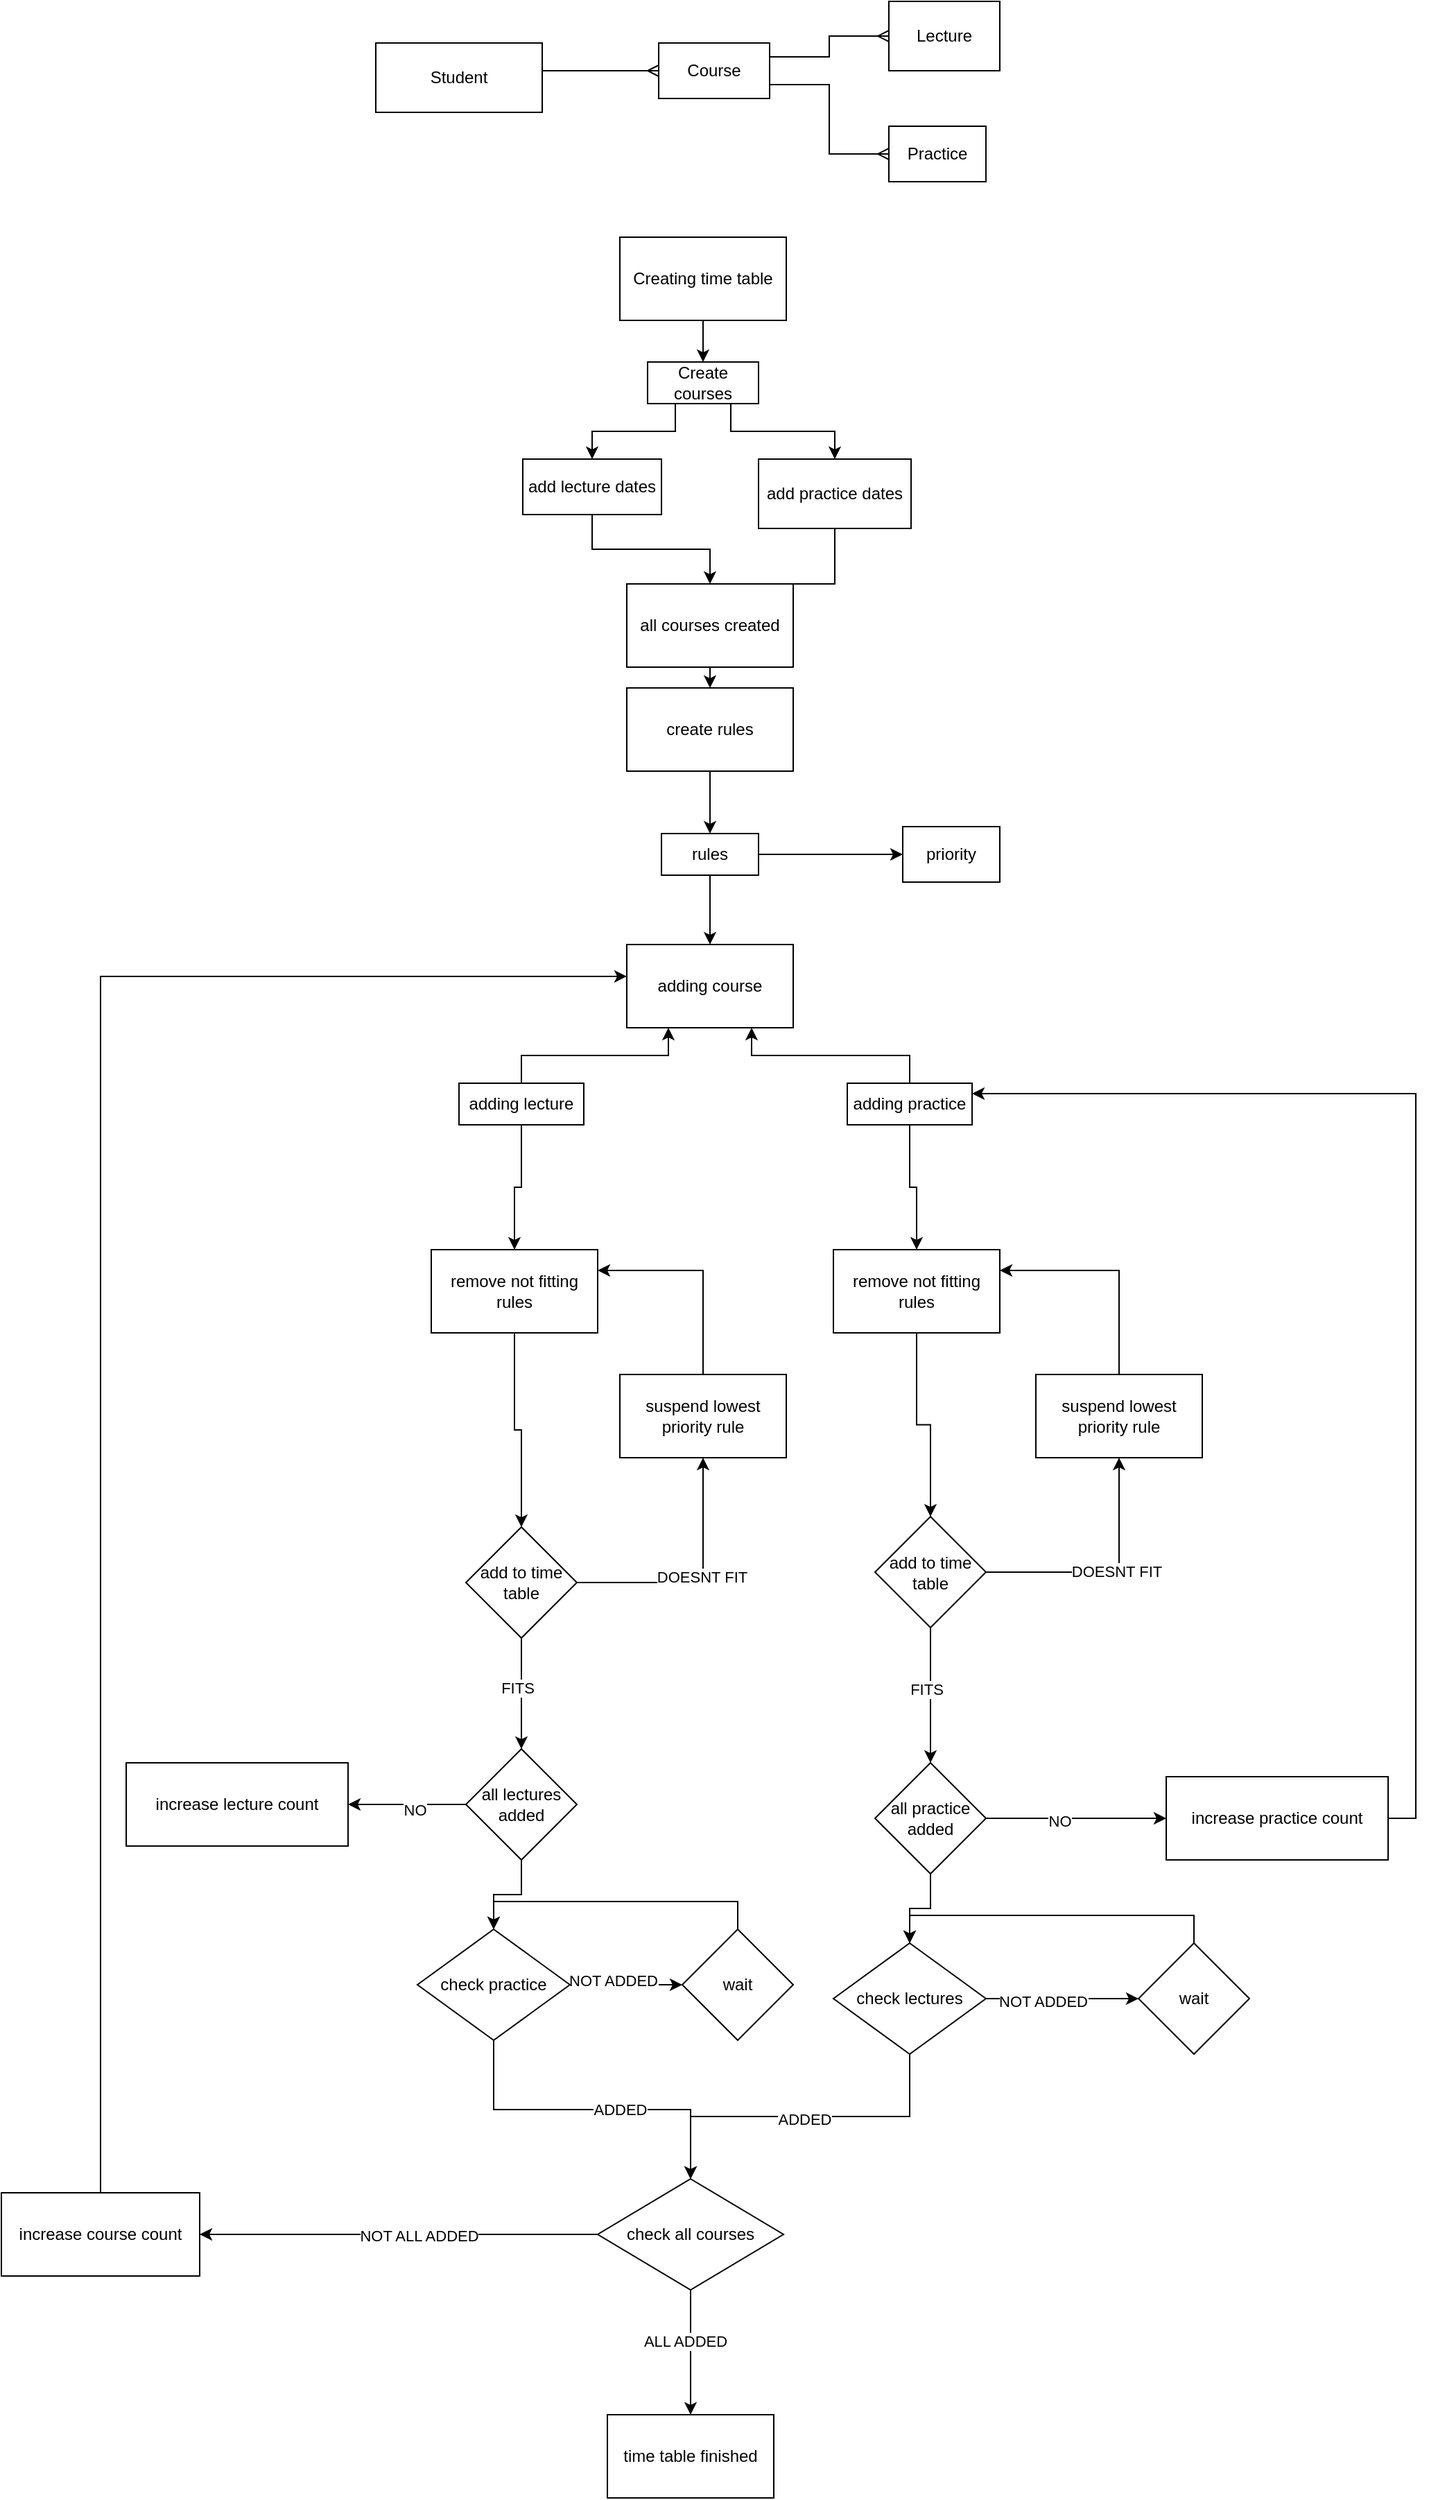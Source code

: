 <mxfile version="24.0.2" type="github">
  <diagram name="Page-1" id="MUCW26529rn52MAqk1Qs">
    <mxGraphModel dx="2261" dy="858" grid="1" gridSize="10" guides="1" tooltips="1" connect="1" arrows="1" fold="1" page="1" pageScale="1" pageWidth="827" pageHeight="1169" math="0" shadow="0">
      <root>
        <mxCell id="0" />
        <mxCell id="1" parent="0" />
        <mxCell id="UqnTuX9J4pZdpapWi_6r-5" style="edgeStyle=orthogonalEdgeStyle;rounded=0;orthogonalLoop=1;jettySize=auto;html=1;exitX=1;exitY=0.5;exitDx=0;exitDy=0;entryX=0;entryY=0.5;entryDx=0;entryDy=0;endArrow=ERmany;endFill=0;flowAnimation=0;" parent="1" source="UqnTuX9J4pZdpapWi_6r-1" target="UqnTuX9J4pZdpapWi_6r-3" edge="1">
          <mxGeometry relative="1" as="geometry">
            <mxPoint x="370" y="115" as="targetPoint" />
            <Array as="points">
              <mxPoint x="230" y="115" />
              <mxPoint x="230" y="110" />
            </Array>
          </mxGeometry>
        </mxCell>
        <mxCell id="UqnTuX9J4pZdpapWi_6r-7" value="&lt;div&gt;&lt;br&gt;&lt;/div&gt;&lt;div&gt;&lt;br&gt;&lt;/div&gt;" style="edgeLabel;html=1;align=center;verticalAlign=middle;resizable=0;points=[];" parent="UqnTuX9J4pZdpapWi_6r-5" vertex="1" connectable="0">
          <mxGeometry x="0.113" y="-1" relative="1" as="geometry">
            <mxPoint as="offset" />
          </mxGeometry>
        </mxCell>
        <mxCell id="UqnTuX9J4pZdpapWi_6r-1" value="Student" style="rounded=0;whiteSpace=wrap;html=1;" parent="1" vertex="1">
          <mxGeometry x="120" y="90" width="120" height="50" as="geometry" />
        </mxCell>
        <mxCell id="Rm8hIvilPhOO6_O1WnGj-2" style="edgeStyle=orthogonalEdgeStyle;rounded=0;orthogonalLoop=1;jettySize=auto;html=1;exitX=1;exitY=0.25;exitDx=0;exitDy=0;entryX=0;entryY=0.5;entryDx=0;entryDy=0;endArrow=ERmany;endFill=0;" parent="1" source="UqnTuX9J4pZdpapWi_6r-3" target="Rm8hIvilPhOO6_O1WnGj-1" edge="1">
          <mxGeometry relative="1" as="geometry" />
        </mxCell>
        <mxCell id="Rm8hIvilPhOO6_O1WnGj-5" style="edgeStyle=orthogonalEdgeStyle;rounded=0;orthogonalLoop=1;jettySize=auto;html=1;exitX=1;exitY=0.75;exitDx=0;exitDy=0;entryX=0;entryY=0.5;entryDx=0;entryDy=0;endArrow=ERmany;endFill=0;" parent="1" source="UqnTuX9J4pZdpapWi_6r-3" target="Rm8hIvilPhOO6_O1WnGj-3" edge="1">
          <mxGeometry relative="1" as="geometry" />
        </mxCell>
        <mxCell id="UqnTuX9J4pZdpapWi_6r-3" value="Course" style="rounded=0;whiteSpace=wrap;html=1;" parent="1" vertex="1">
          <mxGeometry x="324" y="90" width="80" height="40" as="geometry" />
        </mxCell>
        <mxCell id="Rm8hIvilPhOO6_O1WnGj-1" value="Lecture" style="rounded=0;whiteSpace=wrap;html=1;" parent="1" vertex="1">
          <mxGeometry x="490" y="60" width="80" height="50" as="geometry" />
        </mxCell>
        <mxCell id="Rm8hIvilPhOO6_O1WnGj-3" value="Practice" style="rounded=0;whiteSpace=wrap;html=1;" parent="1" vertex="1">
          <mxGeometry x="490" y="150" width="70" height="40" as="geometry" />
        </mxCell>
        <mxCell id="Rm8hIvilPhOO6_O1WnGj-12" style="edgeStyle=orthogonalEdgeStyle;rounded=0;orthogonalLoop=1;jettySize=auto;html=1;exitX=0.5;exitY=1;exitDx=0;exitDy=0;entryX=0.5;entryY=0;entryDx=0;entryDy=0;" parent="1" source="Rm8hIvilPhOO6_O1WnGj-10" target="Rm8hIvilPhOO6_O1WnGj-11" edge="1">
          <mxGeometry relative="1" as="geometry" />
        </mxCell>
        <mxCell id="Rm8hIvilPhOO6_O1WnGj-10" value="Creating time table" style="rounded=0;whiteSpace=wrap;html=1;" parent="1" vertex="1">
          <mxGeometry x="296" y="230" width="120" height="60" as="geometry" />
        </mxCell>
        <mxCell id="Rm8hIvilPhOO6_O1WnGj-14" style="edgeStyle=orthogonalEdgeStyle;rounded=0;orthogonalLoop=1;jettySize=auto;html=1;exitX=0.25;exitY=1;exitDx=0;exitDy=0;" parent="1" source="Rm8hIvilPhOO6_O1WnGj-11" target="Rm8hIvilPhOO6_O1WnGj-13" edge="1">
          <mxGeometry relative="1" as="geometry" />
        </mxCell>
        <mxCell id="Rm8hIvilPhOO6_O1WnGj-16" style="edgeStyle=orthogonalEdgeStyle;rounded=0;orthogonalLoop=1;jettySize=auto;html=1;exitX=0.75;exitY=1;exitDx=0;exitDy=0;" parent="1" source="Rm8hIvilPhOO6_O1WnGj-11" target="Rm8hIvilPhOO6_O1WnGj-15" edge="1">
          <mxGeometry relative="1" as="geometry" />
        </mxCell>
        <mxCell id="Rm8hIvilPhOO6_O1WnGj-11" value="Create courses" style="rounded=0;whiteSpace=wrap;html=1;" parent="1" vertex="1">
          <mxGeometry x="316" y="320" width="80" height="30" as="geometry" />
        </mxCell>
        <mxCell id="Rm8hIvilPhOO6_O1WnGj-18" style="edgeStyle=orthogonalEdgeStyle;rounded=0;orthogonalLoop=1;jettySize=auto;html=1;exitX=0.5;exitY=1;exitDx=0;exitDy=0;entryX=0.5;entryY=0;entryDx=0;entryDy=0;" parent="1" source="Rm8hIvilPhOO6_O1WnGj-13" target="Rm8hIvilPhOO6_O1WnGj-17" edge="1">
          <mxGeometry relative="1" as="geometry" />
        </mxCell>
        <mxCell id="Rm8hIvilPhOO6_O1WnGj-13" value="add lecture dates" style="rounded=0;whiteSpace=wrap;html=1;" parent="1" vertex="1">
          <mxGeometry x="226" y="390" width="100" height="40" as="geometry" />
        </mxCell>
        <mxCell id="Rm8hIvilPhOO6_O1WnGj-19" style="edgeStyle=orthogonalEdgeStyle;rounded=0;orthogonalLoop=1;jettySize=auto;html=1;exitX=0.5;exitY=1;exitDx=0;exitDy=0;" parent="1" source="Rm8hIvilPhOO6_O1WnGj-15" edge="1">
          <mxGeometry relative="1" as="geometry">
            <mxPoint x="366" y="520" as="targetPoint" />
          </mxGeometry>
        </mxCell>
        <mxCell id="Rm8hIvilPhOO6_O1WnGj-15" value="add practice dates" style="rounded=0;whiteSpace=wrap;html=1;" parent="1" vertex="1">
          <mxGeometry x="396" y="390" width="110" height="50" as="geometry" />
        </mxCell>
        <mxCell id="Rm8hIvilPhOO6_O1WnGj-22" style="edgeStyle=orthogonalEdgeStyle;rounded=0;orthogonalLoop=1;jettySize=auto;html=1;exitX=0.5;exitY=1;exitDx=0;exitDy=0;entryX=0.5;entryY=0;entryDx=0;entryDy=0;" parent="1" source="Rm8hIvilPhOO6_O1WnGj-17" target="Rm8hIvilPhOO6_O1WnGj-20" edge="1">
          <mxGeometry relative="1" as="geometry" />
        </mxCell>
        <mxCell id="Rm8hIvilPhOO6_O1WnGj-17" value="&lt;div&gt;all courses created&lt;/div&gt;" style="rounded=0;whiteSpace=wrap;html=1;" parent="1" vertex="1">
          <mxGeometry x="301" y="480" width="120" height="60" as="geometry" />
        </mxCell>
        <mxCell id="Rm8hIvilPhOO6_O1WnGj-26" style="edgeStyle=orthogonalEdgeStyle;rounded=0;orthogonalLoop=1;jettySize=auto;html=1;exitX=0.5;exitY=1;exitDx=0;exitDy=0;entryX=0.5;entryY=0;entryDx=0;entryDy=0;" parent="1" source="Rm8hIvilPhOO6_O1WnGj-20" target="Rm8hIvilPhOO6_O1WnGj-23" edge="1">
          <mxGeometry relative="1" as="geometry" />
        </mxCell>
        <mxCell id="Rm8hIvilPhOO6_O1WnGj-20" value="create rules" style="rounded=0;whiteSpace=wrap;html=1;" parent="1" vertex="1">
          <mxGeometry x="301" y="555" width="120" height="60" as="geometry" />
        </mxCell>
        <mxCell id="Rm8hIvilPhOO6_O1WnGj-25" style="edgeStyle=orthogonalEdgeStyle;rounded=0;orthogonalLoop=1;jettySize=auto;html=1;exitX=1;exitY=0.5;exitDx=0;exitDy=0;entryX=0;entryY=0.5;entryDx=0;entryDy=0;" parent="1" source="Rm8hIvilPhOO6_O1WnGj-23" target="Rm8hIvilPhOO6_O1WnGj-24" edge="1">
          <mxGeometry relative="1" as="geometry" />
        </mxCell>
        <mxCell id="Rm8hIvilPhOO6_O1WnGj-28" style="edgeStyle=orthogonalEdgeStyle;rounded=0;orthogonalLoop=1;jettySize=auto;html=1;exitX=0.5;exitY=1;exitDx=0;exitDy=0;entryX=0.5;entryY=0;entryDx=0;entryDy=0;" parent="1" source="Rm8hIvilPhOO6_O1WnGj-23" target="Rm8hIvilPhOO6_O1WnGj-27" edge="1">
          <mxGeometry relative="1" as="geometry" />
        </mxCell>
        <mxCell id="Rm8hIvilPhOO6_O1WnGj-23" value="rules" style="rounded=0;whiteSpace=wrap;html=1;" parent="1" vertex="1">
          <mxGeometry x="326" y="660" width="70" height="30" as="geometry" />
        </mxCell>
        <mxCell id="Rm8hIvilPhOO6_O1WnGj-24" value="priority" style="rounded=0;whiteSpace=wrap;html=1;" parent="1" vertex="1">
          <mxGeometry x="500" y="655" width="70" height="40" as="geometry" />
        </mxCell>
        <mxCell id="Rm8hIvilPhOO6_O1WnGj-27" value="adding course" style="rounded=0;whiteSpace=wrap;html=1;" parent="1" vertex="1">
          <mxGeometry x="301" y="740" width="120" height="60" as="geometry" />
        </mxCell>
        <mxCell id="HlqSMHGSSu9XKpvqxpK_-2" style="edgeStyle=orthogonalEdgeStyle;rounded=0;orthogonalLoop=1;jettySize=auto;html=1;exitX=0.5;exitY=0;exitDx=0;exitDy=0;entryX=0.25;entryY=1;entryDx=0;entryDy=0;" edge="1" parent="1" source="HlqSMHGSSu9XKpvqxpK_-1" target="Rm8hIvilPhOO6_O1WnGj-27">
          <mxGeometry relative="1" as="geometry" />
        </mxCell>
        <mxCell id="HlqSMHGSSu9XKpvqxpK_-1" value="adding lecture" style="rounded=0;whiteSpace=wrap;html=1;" vertex="1" parent="1">
          <mxGeometry x="180" y="840" width="90" height="30" as="geometry" />
        </mxCell>
        <mxCell id="HlqSMHGSSu9XKpvqxpK_-4" style="edgeStyle=orthogonalEdgeStyle;rounded=0;orthogonalLoop=1;jettySize=auto;html=1;exitX=0.5;exitY=0;exitDx=0;exitDy=0;entryX=0.75;entryY=1;entryDx=0;entryDy=0;" edge="1" parent="1" source="HlqSMHGSSu9XKpvqxpK_-3" target="Rm8hIvilPhOO6_O1WnGj-27">
          <mxGeometry relative="1" as="geometry" />
        </mxCell>
        <mxCell id="HlqSMHGSSu9XKpvqxpK_-3" value="adding practice" style="rounded=0;whiteSpace=wrap;html=1;" vertex="1" parent="1">
          <mxGeometry x="460" y="840" width="90" height="30" as="geometry" />
        </mxCell>
        <mxCell id="HlqSMHGSSu9XKpvqxpK_-31" value="" style="edgeStyle=orthogonalEdgeStyle;rounded=0;orthogonalLoop=1;jettySize=auto;html=1;exitX=0.5;exitY=1;exitDx=0;exitDy=0;" edge="1" parent="1" source="HlqSMHGSSu9XKpvqxpK_-1" target="HlqSMHGSSu9XKpvqxpK_-30">
          <mxGeometry relative="1" as="geometry">
            <mxPoint x="225" y="995" as="sourcePoint" />
          </mxGeometry>
        </mxCell>
        <mxCell id="HlqSMHGSSu9XKpvqxpK_-33" value="" style="edgeStyle=orthogonalEdgeStyle;rounded=0;orthogonalLoop=1;jettySize=auto;html=1;" edge="1" parent="1" source="HlqSMHGSSu9XKpvqxpK_-30" target="HlqSMHGSSu9XKpvqxpK_-32">
          <mxGeometry relative="1" as="geometry" />
        </mxCell>
        <mxCell id="HlqSMHGSSu9XKpvqxpK_-30" value="remove not fitting rules" style="whiteSpace=wrap;html=1;rounded=0;" vertex="1" parent="1">
          <mxGeometry x="160" y="960" width="120" height="60" as="geometry" />
        </mxCell>
        <mxCell id="HlqSMHGSSu9XKpvqxpK_-39" value="" style="edgeStyle=orthogonalEdgeStyle;rounded=0;orthogonalLoop=1;jettySize=auto;html=1;" edge="1" parent="1" source="HlqSMHGSSu9XKpvqxpK_-32" target="HlqSMHGSSu9XKpvqxpK_-38">
          <mxGeometry relative="1" as="geometry" />
        </mxCell>
        <mxCell id="HlqSMHGSSu9XKpvqxpK_-50" value="FITS" style="edgeLabel;html=1;align=center;verticalAlign=middle;resizable=0;points=[];" vertex="1" connectable="0" parent="HlqSMHGSSu9XKpvqxpK_-39">
          <mxGeometry x="-0.1" y="-3" relative="1" as="geometry">
            <mxPoint as="offset" />
          </mxGeometry>
        </mxCell>
        <mxCell id="HlqSMHGSSu9XKpvqxpK_-52" value="" style="edgeStyle=orthogonalEdgeStyle;rounded=0;orthogonalLoop=1;jettySize=auto;html=1;" edge="1" parent="1" source="HlqSMHGSSu9XKpvqxpK_-32" target="HlqSMHGSSu9XKpvqxpK_-51">
          <mxGeometry relative="1" as="geometry" />
        </mxCell>
        <mxCell id="HlqSMHGSSu9XKpvqxpK_-53" value="DOESNT FIT" style="edgeLabel;html=1;align=center;verticalAlign=middle;resizable=0;points=[];" vertex="1" connectable="0" parent="HlqSMHGSSu9XKpvqxpK_-52">
          <mxGeometry x="0.053" y="1" relative="1" as="geometry">
            <mxPoint as="offset" />
          </mxGeometry>
        </mxCell>
        <mxCell id="HlqSMHGSSu9XKpvqxpK_-32" value="add to time table" style="rhombus;whiteSpace=wrap;html=1;rounded=0;" vertex="1" parent="1">
          <mxGeometry x="185" y="1160" width="80" height="80" as="geometry" />
        </mxCell>
        <mxCell id="HlqSMHGSSu9XKpvqxpK_-41" value="" style="edgeStyle=orthogonalEdgeStyle;rounded=0;orthogonalLoop=1;jettySize=auto;html=1;" edge="1" parent="1" source="HlqSMHGSSu9XKpvqxpK_-38" target="HlqSMHGSSu9XKpvqxpK_-40">
          <mxGeometry relative="1" as="geometry" />
        </mxCell>
        <mxCell id="HlqSMHGSSu9XKpvqxpK_-42" value="NO" style="edgeLabel;html=1;align=center;verticalAlign=middle;resizable=0;points=[];" vertex="1" connectable="0" parent="HlqSMHGSSu9XKpvqxpK_-41">
          <mxGeometry x="-0.133" y="4" relative="1" as="geometry">
            <mxPoint as="offset" />
          </mxGeometry>
        </mxCell>
        <mxCell id="HlqSMHGSSu9XKpvqxpK_-79" style="edgeStyle=orthogonalEdgeStyle;rounded=0;orthogonalLoop=1;jettySize=auto;html=1;exitX=0.5;exitY=1;exitDx=0;exitDy=0;entryX=0.5;entryY=0;entryDx=0;entryDy=0;" edge="1" parent="1" source="HlqSMHGSSu9XKpvqxpK_-38" target="HlqSMHGSSu9XKpvqxpK_-76">
          <mxGeometry relative="1" as="geometry" />
        </mxCell>
        <mxCell id="HlqSMHGSSu9XKpvqxpK_-38" value="all lectures added" style="rhombus;whiteSpace=wrap;html=1;rounded=0;" vertex="1" parent="1">
          <mxGeometry x="185" y="1320" width="80" height="80" as="geometry" />
        </mxCell>
        <mxCell id="HlqSMHGSSu9XKpvqxpK_-40" value="increase lecture count" style="whiteSpace=wrap;html=1;rounded=0;" vertex="1" parent="1">
          <mxGeometry x="-60" y="1330" width="160" height="60" as="geometry" />
        </mxCell>
        <mxCell id="HlqSMHGSSu9XKpvqxpK_-54" style="edgeStyle=orthogonalEdgeStyle;rounded=0;orthogonalLoop=1;jettySize=auto;html=1;exitX=0.5;exitY=0;exitDx=0;exitDy=0;entryX=1;entryY=0.25;entryDx=0;entryDy=0;" edge="1" parent="1" source="HlqSMHGSSu9XKpvqxpK_-51" target="HlqSMHGSSu9XKpvqxpK_-30">
          <mxGeometry relative="1" as="geometry" />
        </mxCell>
        <mxCell id="HlqSMHGSSu9XKpvqxpK_-51" value="suspend lowest priority rule" style="whiteSpace=wrap;html=1;rounded=0;" vertex="1" parent="1">
          <mxGeometry x="296" y="1050" width="120" height="60" as="geometry" />
        </mxCell>
        <mxCell id="HlqSMHGSSu9XKpvqxpK_-55" value="" style="edgeStyle=orthogonalEdgeStyle;rounded=0;orthogonalLoop=1;jettySize=auto;html=1;exitX=0.5;exitY=1;exitDx=0;exitDy=0;" edge="1" parent="1" source="HlqSMHGSSu9XKpvqxpK_-3" target="HlqSMHGSSu9XKpvqxpK_-58">
          <mxGeometry relative="1" as="geometry">
            <mxPoint x="520" y="987.5" as="sourcePoint" />
          </mxGeometry>
        </mxCell>
        <mxCell id="HlqSMHGSSu9XKpvqxpK_-57" value="" style="edgeStyle=orthogonalEdgeStyle;rounded=0;orthogonalLoop=1;jettySize=auto;html=1;" edge="1" parent="1" source="HlqSMHGSSu9XKpvqxpK_-58" target="HlqSMHGSSu9XKpvqxpK_-63">
          <mxGeometry relative="1" as="geometry" />
        </mxCell>
        <mxCell id="HlqSMHGSSu9XKpvqxpK_-58" value="remove not fitting rules" style="whiteSpace=wrap;html=1;rounded=0;" vertex="1" parent="1">
          <mxGeometry x="450" y="960" width="120" height="60" as="geometry" />
        </mxCell>
        <mxCell id="HlqSMHGSSu9XKpvqxpK_-59" value="" style="edgeStyle=orthogonalEdgeStyle;rounded=0;orthogonalLoop=1;jettySize=auto;html=1;entryX=0.5;entryY=0;entryDx=0;entryDy=0;" edge="1" parent="1" source="HlqSMHGSSu9XKpvqxpK_-63" target="HlqSMHGSSu9XKpvqxpK_-68">
          <mxGeometry relative="1" as="geometry">
            <mxPoint x="520" y="1312.5" as="targetPoint" />
          </mxGeometry>
        </mxCell>
        <mxCell id="HlqSMHGSSu9XKpvqxpK_-60" value="FITS" style="edgeLabel;html=1;align=center;verticalAlign=middle;resizable=0;points=[];" vertex="1" connectable="0" parent="HlqSMHGSSu9XKpvqxpK_-59">
          <mxGeometry x="-0.1" y="-3" relative="1" as="geometry">
            <mxPoint as="offset" />
          </mxGeometry>
        </mxCell>
        <mxCell id="HlqSMHGSSu9XKpvqxpK_-61" value="" style="edgeStyle=orthogonalEdgeStyle;rounded=0;orthogonalLoop=1;jettySize=auto;html=1;" edge="1" parent="1" source="HlqSMHGSSu9XKpvqxpK_-63" target="HlqSMHGSSu9XKpvqxpK_-65">
          <mxGeometry relative="1" as="geometry" />
        </mxCell>
        <mxCell id="HlqSMHGSSu9XKpvqxpK_-62" value="DOESNT FIT" style="edgeLabel;html=1;align=center;verticalAlign=middle;resizable=0;points=[];" vertex="1" connectable="0" parent="HlqSMHGSSu9XKpvqxpK_-61">
          <mxGeometry x="0.053" y="1" relative="1" as="geometry">
            <mxPoint as="offset" />
          </mxGeometry>
        </mxCell>
        <mxCell id="HlqSMHGSSu9XKpvqxpK_-63" value="add to time table" style="rhombus;whiteSpace=wrap;html=1;rounded=0;" vertex="1" parent="1">
          <mxGeometry x="480" y="1152.5" width="80" height="80" as="geometry" />
        </mxCell>
        <mxCell id="HlqSMHGSSu9XKpvqxpK_-64" style="edgeStyle=orthogonalEdgeStyle;rounded=0;orthogonalLoop=1;jettySize=auto;html=1;exitX=0.5;exitY=0;exitDx=0;exitDy=0;entryX=1;entryY=0.25;entryDx=0;entryDy=0;" edge="1" parent="1" source="HlqSMHGSSu9XKpvqxpK_-65" target="HlqSMHGSSu9XKpvqxpK_-58">
          <mxGeometry relative="1" as="geometry" />
        </mxCell>
        <mxCell id="HlqSMHGSSu9XKpvqxpK_-65" value="suspend lowest priority rule" style="whiteSpace=wrap;html=1;rounded=0;" vertex="1" parent="1">
          <mxGeometry x="596" y="1050" width="120" height="60" as="geometry" />
        </mxCell>
        <mxCell id="HlqSMHGSSu9XKpvqxpK_-71" style="edgeStyle=orthogonalEdgeStyle;rounded=0;orthogonalLoop=1;jettySize=auto;html=1;exitX=1;exitY=0.5;exitDx=0;exitDy=0;entryX=1;entryY=0.25;entryDx=0;entryDy=0;" edge="1" parent="1" source="HlqSMHGSSu9XKpvqxpK_-67" target="HlqSMHGSSu9XKpvqxpK_-3">
          <mxGeometry relative="1" as="geometry" />
        </mxCell>
        <mxCell id="HlqSMHGSSu9XKpvqxpK_-67" value="increase practice count" style="whiteSpace=wrap;html=1;rounded=0;" vertex="1" parent="1">
          <mxGeometry x="690" y="1340" width="160" height="60" as="geometry" />
        </mxCell>
        <mxCell id="HlqSMHGSSu9XKpvqxpK_-69" style="edgeStyle=orthogonalEdgeStyle;rounded=0;orthogonalLoop=1;jettySize=auto;html=1;exitX=1;exitY=0.5;exitDx=0;exitDy=0;entryX=0;entryY=0.5;entryDx=0;entryDy=0;" edge="1" parent="1" source="HlqSMHGSSu9XKpvqxpK_-68" target="HlqSMHGSSu9XKpvqxpK_-67">
          <mxGeometry relative="1" as="geometry" />
        </mxCell>
        <mxCell id="HlqSMHGSSu9XKpvqxpK_-70" value="NO" style="edgeLabel;html=1;align=center;verticalAlign=middle;resizable=0;points=[];" vertex="1" connectable="0" parent="HlqSMHGSSu9XKpvqxpK_-69">
          <mxGeometry x="-0.19" y="-2" relative="1" as="geometry">
            <mxPoint as="offset" />
          </mxGeometry>
        </mxCell>
        <mxCell id="HlqSMHGSSu9XKpvqxpK_-68" value="all practice added" style="rhombus;whiteSpace=wrap;html=1;rounded=0;" vertex="1" parent="1">
          <mxGeometry x="480" y="1330" width="80" height="80" as="geometry" />
        </mxCell>
        <mxCell id="HlqSMHGSSu9XKpvqxpK_-81" value="" style="edgeStyle=orthogonalEdgeStyle;rounded=0;orthogonalLoop=1;jettySize=auto;html=1;" edge="1" parent="1" source="HlqSMHGSSu9XKpvqxpK_-76" target="HlqSMHGSSu9XKpvqxpK_-80">
          <mxGeometry relative="1" as="geometry" />
        </mxCell>
        <mxCell id="HlqSMHGSSu9XKpvqxpK_-98" value="NOT ADDED" style="edgeLabel;html=1;align=center;verticalAlign=middle;resizable=0;points=[];" vertex="1" connectable="0" parent="HlqSMHGSSu9XKpvqxpK_-81">
          <mxGeometry x="-0.235" y="3" relative="1" as="geometry">
            <mxPoint as="offset" />
          </mxGeometry>
        </mxCell>
        <mxCell id="HlqSMHGSSu9XKpvqxpK_-100" style="edgeStyle=orthogonalEdgeStyle;rounded=0;orthogonalLoop=1;jettySize=auto;html=1;exitX=0.5;exitY=1;exitDx=0;exitDy=0;entryX=0.5;entryY=0;entryDx=0;entryDy=0;" edge="1" parent="1" source="HlqSMHGSSu9XKpvqxpK_-76" target="HlqSMHGSSu9XKpvqxpK_-92">
          <mxGeometry relative="1" as="geometry" />
        </mxCell>
        <mxCell id="HlqSMHGSSu9XKpvqxpK_-103" value="ADDED" style="edgeLabel;html=1;align=center;verticalAlign=middle;resizable=0;points=[];" vertex="1" connectable="0" parent="HlqSMHGSSu9XKpvqxpK_-100">
          <mxGeometry x="0.165" relative="1" as="geometry">
            <mxPoint as="offset" />
          </mxGeometry>
        </mxCell>
        <mxCell id="HlqSMHGSSu9XKpvqxpK_-76" value="check practice" style="rhombus;whiteSpace=wrap;html=1;" vertex="1" parent="1">
          <mxGeometry x="150" y="1450" width="110" height="80" as="geometry" />
        </mxCell>
        <mxCell id="HlqSMHGSSu9XKpvqxpK_-82" style="edgeStyle=orthogonalEdgeStyle;rounded=0;orthogonalLoop=1;jettySize=auto;html=1;exitX=0.5;exitY=0;exitDx=0;exitDy=0;entryX=0.5;entryY=0;entryDx=0;entryDy=0;" edge="1" parent="1" source="HlqSMHGSSu9XKpvqxpK_-80" target="HlqSMHGSSu9XKpvqxpK_-76">
          <mxGeometry relative="1" as="geometry" />
        </mxCell>
        <mxCell id="HlqSMHGSSu9XKpvqxpK_-80" value="wait" style="rhombus;whiteSpace=wrap;html=1;" vertex="1" parent="1">
          <mxGeometry x="341" y="1450" width="80" height="80" as="geometry" />
        </mxCell>
        <mxCell id="HlqSMHGSSu9XKpvqxpK_-83" style="edgeStyle=orthogonalEdgeStyle;rounded=0;orthogonalLoop=1;jettySize=auto;html=1;exitX=0.5;exitY=1;exitDx=0;exitDy=0;entryX=0.5;entryY=0;entryDx=0;entryDy=0;" edge="1" parent="1" target="HlqSMHGSSu9XKpvqxpK_-85" source="HlqSMHGSSu9XKpvqxpK_-68">
          <mxGeometry relative="1" as="geometry">
            <mxPoint x="535" y="1430" as="sourcePoint" />
          </mxGeometry>
        </mxCell>
        <mxCell id="HlqSMHGSSu9XKpvqxpK_-84" value="" style="edgeStyle=orthogonalEdgeStyle;rounded=0;orthogonalLoop=1;jettySize=auto;html=1;" edge="1" parent="1" source="HlqSMHGSSu9XKpvqxpK_-85" target="HlqSMHGSSu9XKpvqxpK_-87">
          <mxGeometry relative="1" as="geometry" />
        </mxCell>
        <mxCell id="HlqSMHGSSu9XKpvqxpK_-97" value="NOT ADDED" style="edgeLabel;html=1;align=center;verticalAlign=middle;resizable=0;points=[];" vertex="1" connectable="0" parent="HlqSMHGSSu9XKpvqxpK_-84">
          <mxGeometry x="-0.255" y="-2" relative="1" as="geometry">
            <mxPoint as="offset" />
          </mxGeometry>
        </mxCell>
        <mxCell id="HlqSMHGSSu9XKpvqxpK_-101" style="edgeStyle=orthogonalEdgeStyle;rounded=0;orthogonalLoop=1;jettySize=auto;html=1;exitX=0.5;exitY=1;exitDx=0;exitDy=0;" edge="1" parent="1" source="HlqSMHGSSu9XKpvqxpK_-85" target="HlqSMHGSSu9XKpvqxpK_-92">
          <mxGeometry relative="1" as="geometry" />
        </mxCell>
        <mxCell id="HlqSMHGSSu9XKpvqxpK_-102" value="ADDED" style="edgeLabel;html=1;align=center;verticalAlign=middle;resizable=0;points=[];" vertex="1" connectable="0" parent="HlqSMHGSSu9XKpvqxpK_-101">
          <mxGeometry x="-0.024" y="2" relative="1" as="geometry">
            <mxPoint as="offset" />
          </mxGeometry>
        </mxCell>
        <mxCell id="HlqSMHGSSu9XKpvqxpK_-85" value="check lectures" style="rhombus;whiteSpace=wrap;html=1;" vertex="1" parent="1">
          <mxGeometry x="450" y="1460" width="110" height="80" as="geometry" />
        </mxCell>
        <mxCell id="HlqSMHGSSu9XKpvqxpK_-86" style="edgeStyle=orthogonalEdgeStyle;rounded=0;orthogonalLoop=1;jettySize=auto;html=1;exitX=0.5;exitY=0;exitDx=0;exitDy=0;entryX=0.5;entryY=0;entryDx=0;entryDy=0;" edge="1" parent="1" source="HlqSMHGSSu9XKpvqxpK_-87" target="HlqSMHGSSu9XKpvqxpK_-85">
          <mxGeometry relative="1" as="geometry" />
        </mxCell>
        <mxCell id="HlqSMHGSSu9XKpvqxpK_-87" value="wait" style="rhombus;whiteSpace=wrap;html=1;" vertex="1" parent="1">
          <mxGeometry x="670" y="1460" width="80" height="80" as="geometry" />
        </mxCell>
        <mxCell id="HlqSMHGSSu9XKpvqxpK_-112" value="" style="edgeStyle=orthogonalEdgeStyle;rounded=0;orthogonalLoop=1;jettySize=auto;html=1;" edge="1" parent="1" source="HlqSMHGSSu9XKpvqxpK_-92" target="HlqSMHGSSu9XKpvqxpK_-111">
          <mxGeometry relative="1" as="geometry" />
        </mxCell>
        <mxCell id="HlqSMHGSSu9XKpvqxpK_-113" value="ALL ADDED" style="edgeLabel;html=1;align=center;verticalAlign=middle;resizable=0;points=[];" vertex="1" connectable="0" parent="HlqSMHGSSu9XKpvqxpK_-112">
          <mxGeometry x="-0.178" y="-4" relative="1" as="geometry">
            <mxPoint as="offset" />
          </mxGeometry>
        </mxCell>
        <mxCell id="HlqSMHGSSu9XKpvqxpK_-92" value="check all courses" style="rhombus;whiteSpace=wrap;html=1;" vertex="1" parent="1">
          <mxGeometry x="280" y="1630" width="134" height="80" as="geometry" />
        </mxCell>
        <mxCell id="HlqSMHGSSu9XKpvqxpK_-108" value="" style="edgeStyle=orthogonalEdgeStyle;rounded=0;orthogonalLoop=1;jettySize=auto;html=1;exitX=0;exitY=0.5;exitDx=0;exitDy=0;" edge="1" parent="1" source="HlqSMHGSSu9XKpvqxpK_-92" target="HlqSMHGSSu9XKpvqxpK_-107">
          <mxGeometry relative="1" as="geometry">
            <mxPoint x="73" y="1670" as="sourcePoint" />
          </mxGeometry>
        </mxCell>
        <mxCell id="HlqSMHGSSu9XKpvqxpK_-110" value="NOT ALL ADDED" style="edgeLabel;html=1;align=center;verticalAlign=middle;resizable=0;points=[];" vertex="1" connectable="0" parent="HlqSMHGSSu9XKpvqxpK_-108">
          <mxGeometry x="-0.101" y="1" relative="1" as="geometry">
            <mxPoint as="offset" />
          </mxGeometry>
        </mxCell>
        <mxCell id="HlqSMHGSSu9XKpvqxpK_-107" value="increase course count" style="whiteSpace=wrap;html=1;" vertex="1" parent="1">
          <mxGeometry x="-150" y="1640" width="143" height="60" as="geometry" />
        </mxCell>
        <mxCell id="HlqSMHGSSu9XKpvqxpK_-109" style="edgeStyle=orthogonalEdgeStyle;rounded=0;orthogonalLoop=1;jettySize=auto;html=1;exitX=0.5;exitY=0;exitDx=0;exitDy=0;entryX=0;entryY=0.383;entryDx=0;entryDy=0;entryPerimeter=0;" edge="1" parent="1" source="HlqSMHGSSu9XKpvqxpK_-107" target="Rm8hIvilPhOO6_O1WnGj-27">
          <mxGeometry relative="1" as="geometry" />
        </mxCell>
        <mxCell id="HlqSMHGSSu9XKpvqxpK_-111" value="time table finished" style="whiteSpace=wrap;html=1;" vertex="1" parent="1">
          <mxGeometry x="287" y="1800" width="120" height="60" as="geometry" />
        </mxCell>
      </root>
    </mxGraphModel>
  </diagram>
</mxfile>
